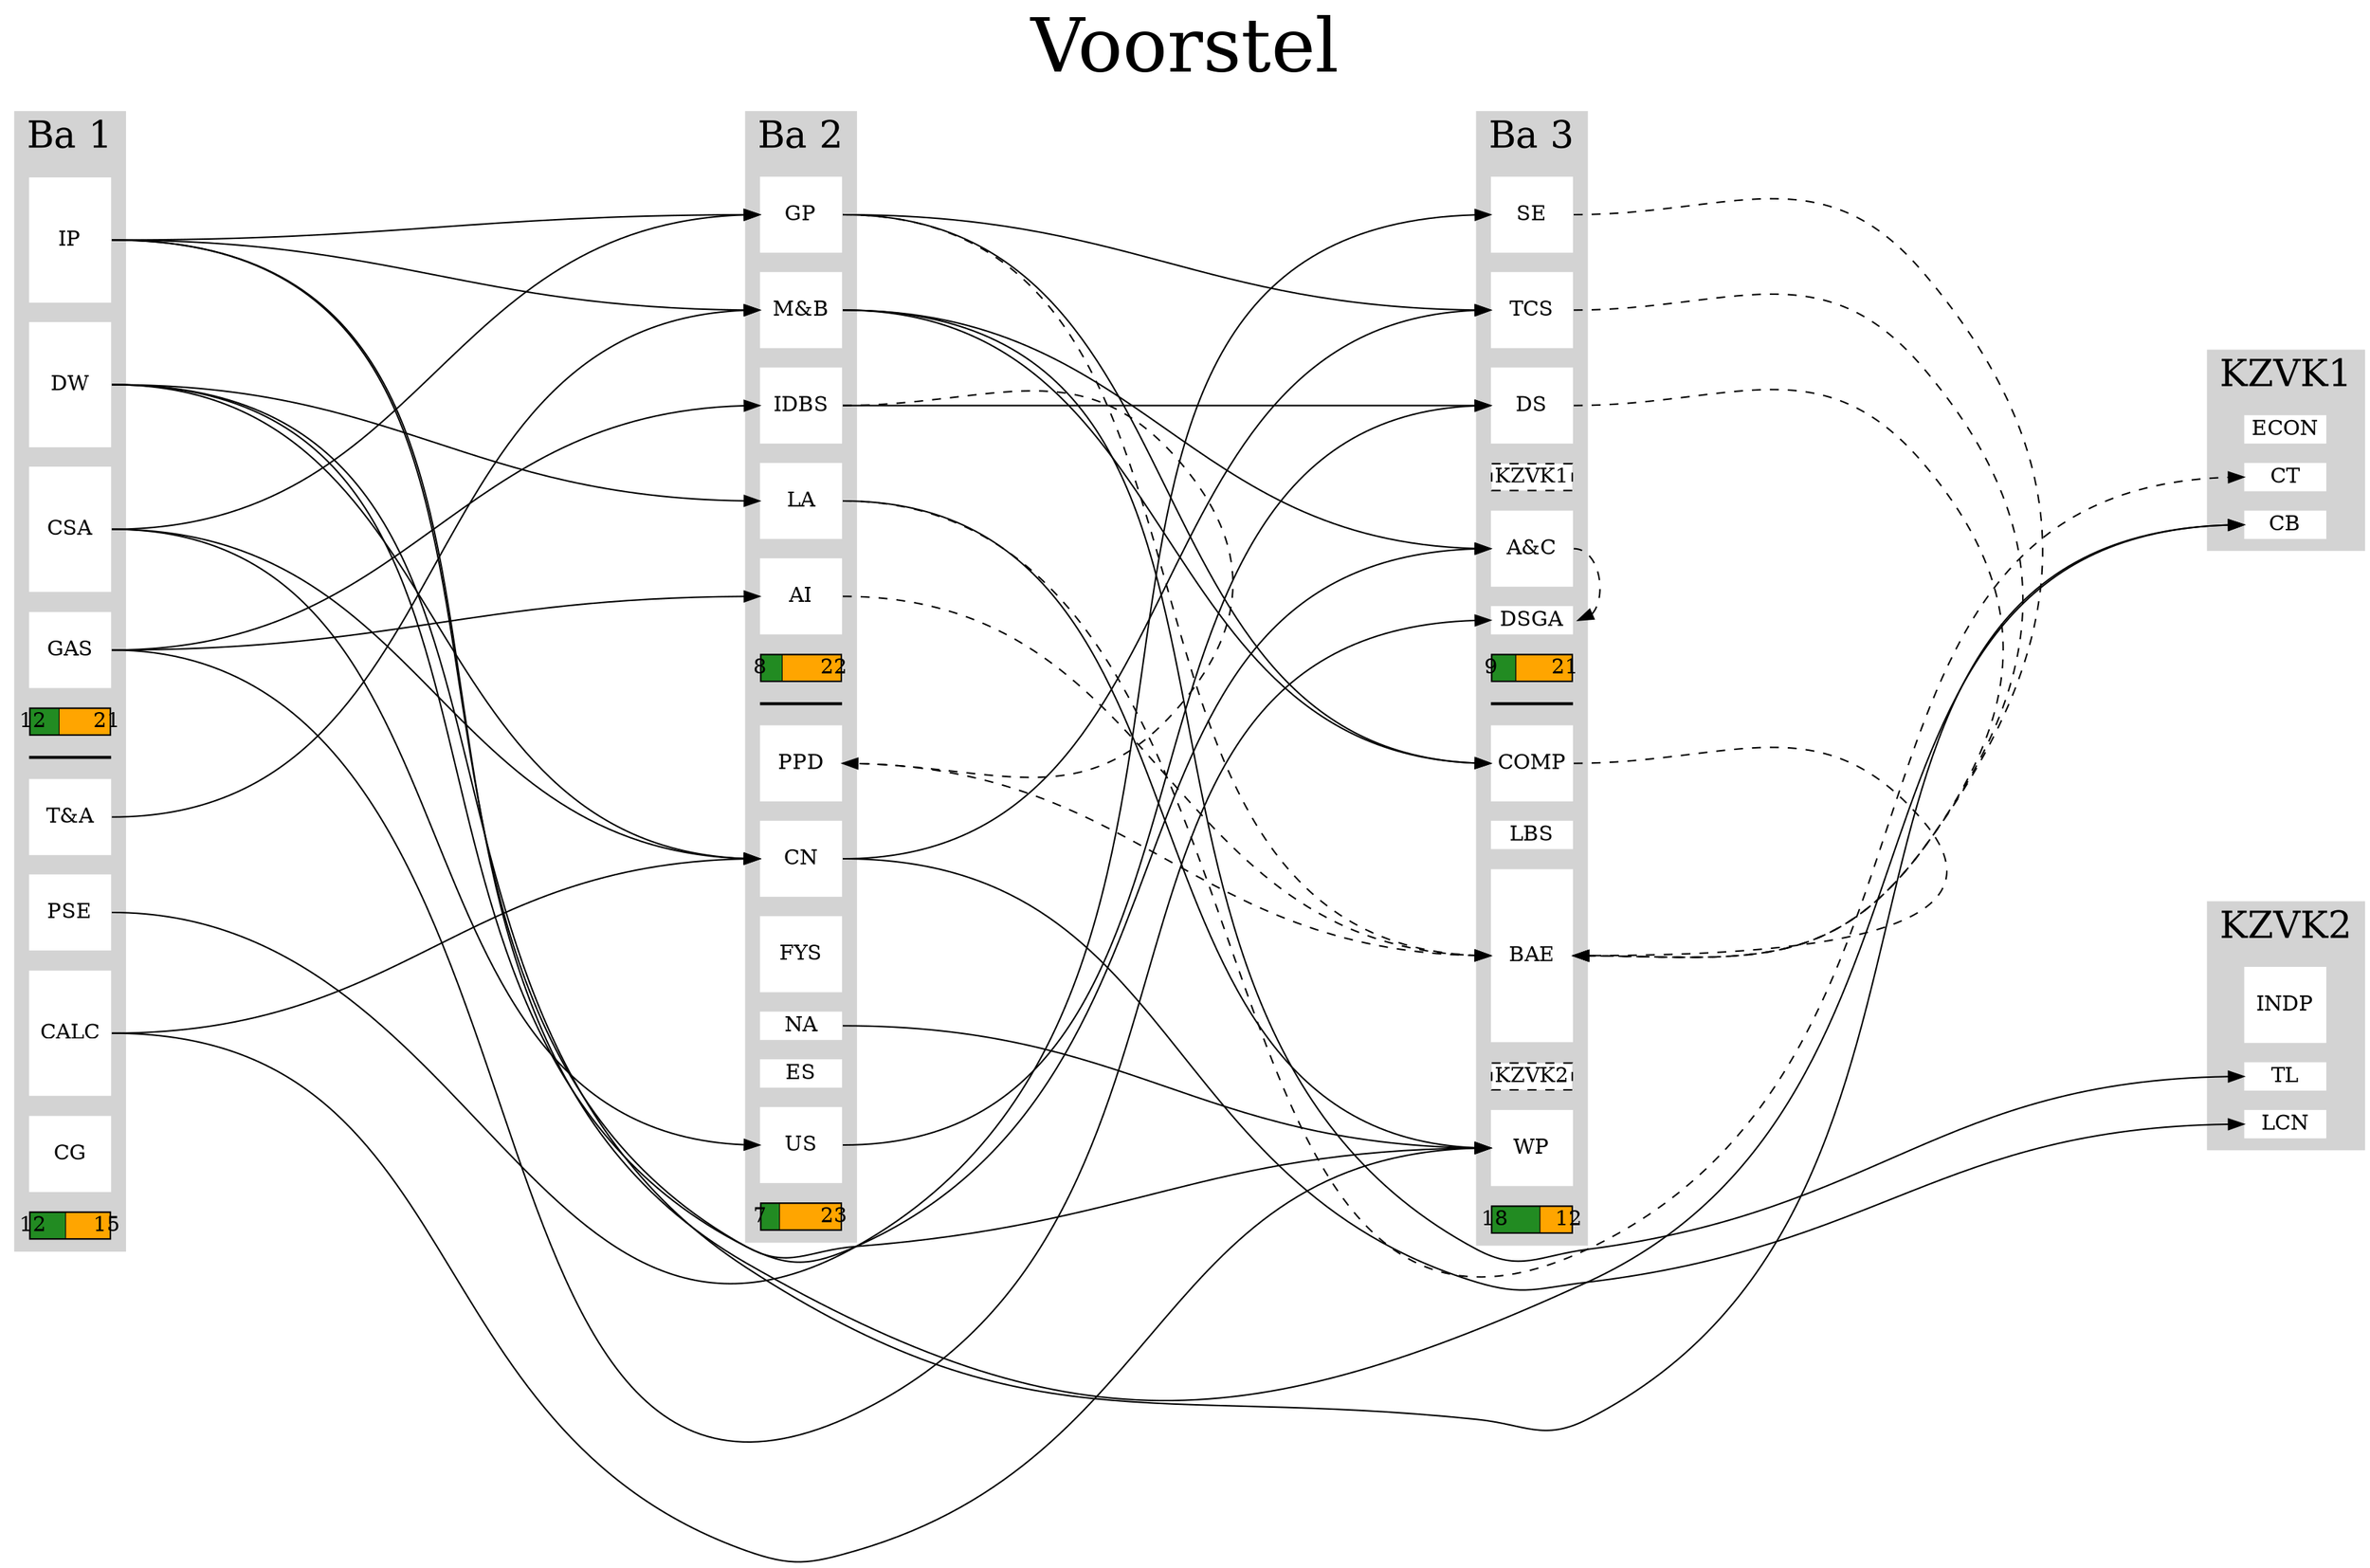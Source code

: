 digraph Studieprogramma{
	node [shape="rect", pin=true, style=filled, fillcolor=white, color=white, height=0.7, fixedsize=true];
	graph [ranksep="6", nodesep="0.2" splines=true, concentrate=false];
	edge [constraint=false];


    labelloc="t";
    label=<<FONT POINT-SIZE="50">Voorstel</FONT>>;

    fontsize=25

	/*
	3 SP = 0.25
	6 SP = 0.7
	9 SP = 1.15
	12 SP = 1.6
	*/

	rankdir="LR"

	subgraph cluster_ba1{
		label = "Ba 1"
		style=filled;
		color=lightgrey;

                    IP [label="IP", height=1.1500000000000001, color=white, fillcolor=white];
                    DW [label="DW", height=1.1500000000000001, color=white, fillcolor=white];
                    CSA [label="CSA", height=1.1500000000000001, color=white, fillcolor=white];
                    GAS [label="GAS", height=0.7, color=white, fillcolor=white];

            	ba1_sem1_ratio [height=0.25, style=striped, color=black, fillcolor="forestgreen;0.36363636363636365:orange", label="12       21"]

                ba1_sem [height=0, fixedsize=true, label="", color=black];
                    TA [label="T&amp;A", height=0.7, color=white, fillcolor=white];
                    PSE [label="PSE", height=0.7, color=white, fillcolor=white];
                    CALC [label="CALC", height=1.1500000000000001, color=white, fillcolor=white];
                    CG [label="CG", height=0.7, color=white, fillcolor=white];

            	ba1_sem2_ratio [height=0.25, style=striped, color=black, fillcolor="forestgreen;0.4444444444444444:orange", label="12       15"]

	}
	subgraph cluster_ba2{
		label = "Ba 2"
		style=filled;
		color=lightgrey;

                    GP [label="GP", height=0.7, color=white, fillcolor=white];
                    MB [label="M&amp;B", height=0.7, color=white, fillcolor=white];
                    IDBS [label="IDBS", height=0.7, color=white, fillcolor=white];
                    LA [label="LA", height=0.7, color=white, fillcolor=white];
                    AI [label="AI", height=0.7, color=white, fillcolor=white];

            	ba2_sem1_ratio [height=0.25, style=striped, color=black, fillcolor="forestgreen;0.26666666666666666:orange", label="8        22"]

                ba2_sem [height=0, fixedsize=true, label="", color=black];
                    PPD [label="PPD", height=0.7, color=white, fillcolor=white];
                    CN [label="CN", height=0.7, color=white, fillcolor=white];
                    FYS [label="FYS", height=0.7, color=white, fillcolor=white];
                    NA [label="NA", height=0.25, color=white, fillcolor=white];
                    ES [label="ES", height=0.25, color=white, fillcolor=white];
                    US [label="US", height=0.7, color=white, fillcolor=white];

            	ba2_sem2_ratio [height=0.25, style=striped, color=black, fillcolor="forestgreen;0.23333333333333334:orange", label="7        23"]

	}
	subgraph cluster_ba3{
		label = "Ba 3"
		style=filled;
		color=lightgrey;

                    SE [label="SE", height=0.7, color=white, fillcolor=white];
                    TCS [label="TCS", height=0.7, color=white, fillcolor=white];
                    DS [label="DS", height=0.7, color=white, fillcolor=white];
                    KZVK1 [label="KZVK1", style="filled, dashed" height=0.25, fillcolor=white, color=black];
                    AC [label="A&amp;C", height=0.7, color=white, fillcolor=white];
                    DSGA [label="DSGA", height=0.25, color=white, fillcolor=white];

            	ba3_sem1_ratio [height=0.25, style=striped, color=black, fillcolor="forestgreen;0.3:orange", label="9        21"]

                ba3_sem [height=0, fixedsize=true, label="", color=black];
                    COMP [label="COMP", height=0.7, color=white, fillcolor=white];
                    LBS [label="LBS", height=0.25, color=white, fillcolor=white];
                    BAE [label="BAE", height=1.6, color=white, fillcolor=white];
                    KZVK2 [label="KZVK2", style="filled, dashed" height=0.25, fillcolor=white, color=black];
                    WP [label="WP", height=0.7, color=white, fillcolor=white];

            	ba3_sem2_ratio [height=0.25, style=striped, color=black, fillcolor="forestgreen;0.6:orange", label="18       12"]

	}

            subgraph cluster_KZVK1{
                label = "KZVK1"
                style=filled;
                color=lightgrey;
                edge	[constraint=true, style=invis];

                        ECON [label="ECON", height=0.25, color=white, fillcolor=white];
                        KZVK1 -> ECON;
                        CT [label="CT", height=0.25, color=white, fillcolor=white];
                        KZVK1 -> CT;
                        CB [label="CB", height=0.25, color=white, fillcolor=white];
                        KZVK1 -> CB;
            }
            subgraph cluster_KZVK2{
                label = "KZVK2"
                style=filled;
                color=lightgrey;
                edge	[constraint=true, style=invis];

                        INDP [label="INDP", height=0.7, color=white, fillcolor=white];
                        KZVK2 -> INDP;
                        TL [label="TL", height=0.25, color=white, fillcolor=white];
                        KZVK2 -> TL;
                        LCN [label="LCN", height=0.25, color=white, fillcolor=white];
                        KZVK2 -> LCN;
            }


	# align clusters by adding invis edge between top items.
	{
		edge	[constraint=true, style=invis];
            IP:ne -> GP:nw;
            GP:ne -> SE:nw;
	}

        # =====================
        # =	dependencies Ba 1	=
        # =====================
            # IP
            # DW
            # CSA
            # GAS
            # T&A
            # PSE
            # CALC
            # CG
        # =====================
        # =	dependencies Ba 2	=
        # =====================
            # GP
                    IP:e -> GP:w [color=black, penwidth=1];
                    CSA:e -> GP:w [color=black, penwidth=1];
            # M&B
                    TA:e -> MB:w [color=black, penwidth=1];
                    IP:e -> MB:w [color=black, penwidth=1];
            # IDBS
                    GAS:e -> IDBS:w [color=black, penwidth=1];
            # LA
                    DW:e -> LA:w [color=black, penwidth=1];
            # AI
                    GAS:e -> AI:w [color=black, penwidth=1];
            # PPD
                    IDBS:e -> PPD:e [color=black, style="dashed", penwidth=1];
            # CN
                    DW:e -> CN:w [color=black, penwidth=1];
                    CSA:e -> CN:w [color=black, penwidth=1];
                    CALC:e -> CN:w [color=black, penwidth=1];
            # FYS
            # NA
            # ES
            # US
                    CSA:e -> US:w [color=black, penwidth=1];
        # =====================
        # =	dependencies Ba 3	=
        # =====================
            # SE
                    PSE:e -> SE:w [color=black, penwidth=1];
            # TCS
                    GP:e -> TCS:w [color=black, penwidth=1];
                    CN:e -> TCS:w [color=black, penwidth=1];
            # DS
                    US:e -> DS:w [color=black, penwidth=1];
                    IDBS:e -> DS:w [color=black, penwidth=1];
            # KZVK1
            # ECON
            # CT
                    LA:e -> CT:w [color=black, style="dashed", penwidth=1];
            # A&C
                    DW:e -> AC:w [color=black, penwidth=1];
                    MB:e -> AC:w [color=black, penwidth=1];
            # DSGA
                    AC:e -> DSGA:e [color=black, style="dashed", penwidth=1];
                    GAS:e -> DSGA:w [color=black, penwidth=1];
            # CB
                    IP:e -> CB:w [color=black, penwidth=1];
                    DW:e -> CB:w [color=black, penwidth=1];
            # COMP
                    GP:e -> COMP:w [color=black, penwidth=1];
                    MB:e -> COMP:w [color=black, penwidth=1];
            # LBS
            # BAE
                    GP:e -> BAE:w [color=black, style="dashed", penwidth=1];
                    PPD:e -> BAE:w [color=black, style="dashed", penwidth=1];
                    SE:e -> BAE:e [color=black, style="dashed", penwidth=1];
                    TCS:e -> BAE:e [color=black, style="dashed", penwidth=1];
                    DS:e -> BAE:e [color=black, style="dashed", penwidth=1];
                    AI:e -> BAE:w [color=black, style="dashed", penwidth=1];
                    COMP:e -> BAE:e [color=black, style="dashed", penwidth=1];
            # KZVK2
            # INDP
            # TL
                    MB:e -> TL:w [color=black, penwidth=1];
            # LCN
                    CN:e -> LCN:w [color=black, penwidth=1];
            # WP
                    CALC:e -> WP:w [color=black, penwidth=1];
                    LA:e -> WP:w [color=black, penwidth=1];
                    NA:e -> WP:w [color=black, penwidth=1];
                    IP:e -> WP:w [color=black, penwidth=1];


}
